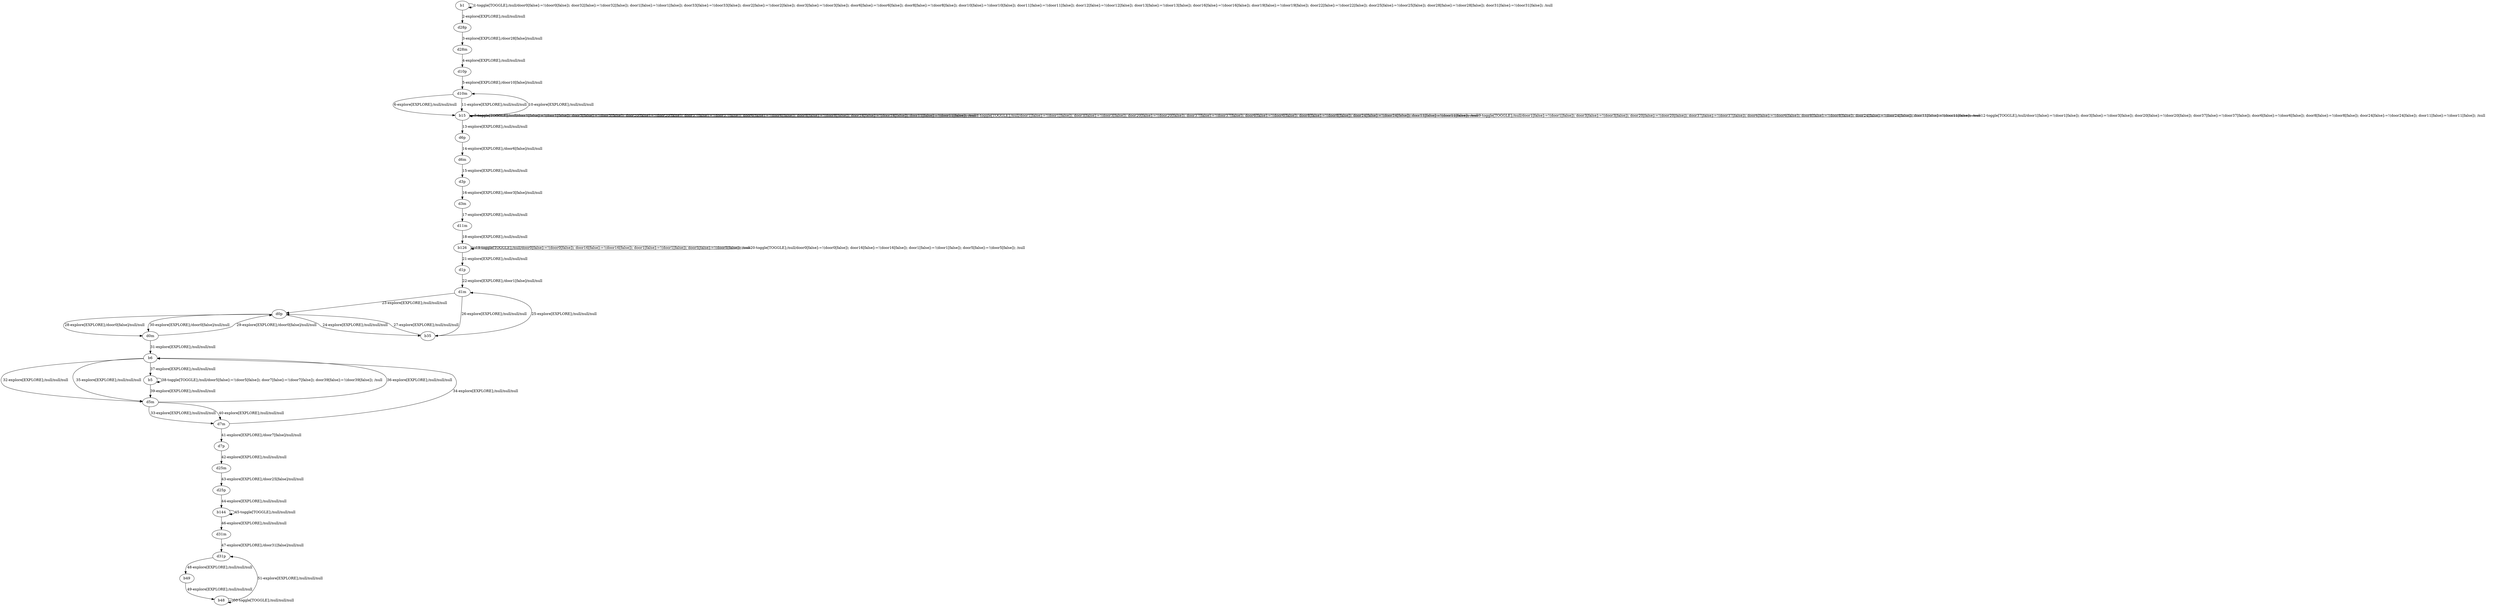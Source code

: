 # Total number of goals covered by this test: 2
# b48 --> d31p
# b48 --> b48

digraph g {
"b1" -> "b1" [label = "1-toggle[TOGGLE];/null/door0[false]:=!(door0[false]); door32[false]:=!(door32[false]); door1[false]:=!(door1[false]); door33[false]:=!(door33[false]); door2[false]:=!(door2[false]); door3[false]:=!(door3[false]); door6[false]:=!(door6[false]); door8[false]:=!(door8[false]); door10[false]:=!(door10[false]); door11[false]:=!(door11[false]); door12[false]:=!(door12[false]); door13[false]:=!(door13[false]); door16[false]:=!(door16[false]); door19[false]:=!(door19[false]); door22[false]:=!(door22[false]); door25[false]:=!(door25[false]); door28[false]:=!(door28[false]); door31[false]:=!(door31[false]); /null"];
"b1" -> "d28p" [label = "2-explore[EXPLORE];/null/null/null"];
"d28p" -> "d28m" [label = "3-explore[EXPLORE];/door28[false]/null/null"];
"d28m" -> "d10p" [label = "4-explore[EXPLORE];/null/null/null"];
"d10p" -> "d10m" [label = "5-explore[EXPLORE];/door10[false]/null/null"];
"d10m" -> "b15" [label = "6-explore[EXPLORE];/null/null/null"];
"b15" -> "b15" [label = "7-toggle[TOGGLE];/null/door1[false]:=!(door1[false]); door3[false]:=!(door3[false]); door20[false]:=!(door20[false]); door37[false]:=!(door37[false]); door6[false]:=!(door6[false]); door8[false]:=!(door8[false]); door24[false]:=!(door24[false]); door11[false]:=!(door11[false]); /null"];
"b15" -> "b15" [label = "8-toggle[TOGGLE];/null/door1[false]:=!(door1[false]); door3[false]:=!(door3[false]); door20[false]:=!(door20[false]); door37[false]:=!(door37[false]); door6[false]:=!(door6[false]); door8[false]:=!(door8[false]); door24[false]:=!(door24[false]); door11[false]:=!(door11[false]); /null"];
"b15" -> "b15" [label = "9-toggle[TOGGLE];/null/door1[false]:=!(door1[false]); door3[false]:=!(door3[false]); door20[false]:=!(door20[false]); door37[false]:=!(door37[false]); door6[false]:=!(door6[false]); door8[false]:=!(door8[false]); door24[false]:=!(door24[false]); door11[false]:=!(door11[false]); /null"];
"b15" -> "d10m" [label = "10-explore[EXPLORE];/null/null/null"];
"d10m" -> "b15" [label = "11-explore[EXPLORE];/null/null/null"];
"b15" -> "b15" [label = "12-toggle[TOGGLE];/null/door1[false]:=!(door1[false]); door3[false]:=!(door3[false]); door20[false]:=!(door20[false]); door37[false]:=!(door37[false]); door6[false]:=!(door6[false]); door8[false]:=!(door8[false]); door24[false]:=!(door24[false]); door11[false]:=!(door11[false]); /null"];
"b15" -> "d6p" [label = "13-explore[EXPLORE];/null/null/null"];
"d6p" -> "d6m" [label = "14-explore[EXPLORE];/door6[false]/null/null"];
"d6m" -> "d3p" [label = "15-explore[EXPLORE];/null/null/null"];
"d3p" -> "d3m" [label = "16-explore[EXPLORE];/door3[false]/null/null"];
"d3m" -> "d11m" [label = "17-explore[EXPLORE];/null/null/null"];
"d11m" -> "b126" [label = "18-explore[EXPLORE];/null/null/null"];
"b126" -> "b126" [label = "19-toggle[TOGGLE];/null/door0[false]:=!(door0[false]); door16[false]:=!(door16[false]); door1[false]:=!(door1[false]); door5[false]:=!(door5[false]); /null"];
"b126" -> "b126" [label = "20-toggle[TOGGLE];/null/door0[false]:=!(door0[false]); door16[false]:=!(door16[false]); door1[false]:=!(door1[false]); door5[false]:=!(door5[false]); /null"];
"b126" -> "d1p" [label = "21-explore[EXPLORE];/null/null/null"];
"d1p" -> "d1m" [label = "22-explore[EXPLORE];/door1[false]/null/null"];
"d1m" -> "d0p" [label = "23-explore[EXPLORE];/null/null/null"];
"d0p" -> "b35" [label = "24-explore[EXPLORE];/null/null/null"];
"b35" -> "d1m" [label = "25-explore[EXPLORE];/null/null/null"];
"d1m" -> "b35" [label = "26-explore[EXPLORE];/null/null/null"];
"b35" -> "d0p" [label = "27-explore[EXPLORE];/null/null/null"];
"d0p" -> "d0m" [label = "28-explore[EXPLORE];/door0[false]/null/null"];
"d0m" -> "d0p" [label = "29-explore[EXPLORE];/door0[false]/null/null"];
"d0p" -> "d0m" [label = "30-explore[EXPLORE];/door0[false]/null/null"];
"d0m" -> "b6" [label = "31-explore[EXPLORE];/null/null/null"];
"b6" -> "d5m" [label = "32-explore[EXPLORE];/null/null/null"];
"d5m" -> "d7m" [label = "33-explore[EXPLORE];/null/null/null"];
"d7m" -> "b6" [label = "34-explore[EXPLORE];/null/null/null"];
"b6" -> "d5m" [label = "35-explore[EXPLORE];/null/null/null"];
"d5m" -> "b6" [label = "36-explore[EXPLORE];/null/null/null"];
"b6" -> "b5" [label = "37-explore[EXPLORE];/null/null/null"];
"b5" -> "b5" [label = "38-toggle[TOGGLE];/null/door5[false]:=!(door5[false]); door7[false]:=!(door7[false]); door39[false]:=!(door39[false]); /null"];
"b5" -> "d5m" [label = "39-explore[EXPLORE];/null/null/null"];
"d5m" -> "d7m" [label = "40-explore[EXPLORE];/null/null/null"];
"d7m" -> "d7p" [label = "41-explore[EXPLORE];/door7[false]/null/null"];
"d7p" -> "d25m" [label = "42-explore[EXPLORE];/null/null/null"];
"d25m" -> "d25p" [label = "43-explore[EXPLORE];/door25[false]/null/null"];
"d25p" -> "b144" [label = "44-explore[EXPLORE];/null/null/null"];
"b144" -> "b144" [label = "45-toggle[TOGGLE];/null/null/null"];
"b144" -> "d31m" [label = "46-explore[EXPLORE];/null/null/null"];
"d31m" -> "d31p" [label = "47-explore[EXPLORE];/door31[false]/null/null"];
"d31p" -> "b49" [label = "48-explore[EXPLORE];/null/null/null"];
"b49" -> "b48" [label = "49-explore[EXPLORE];/null/null/null"];
"b48" -> "b48" [label = "50-toggle[TOGGLE];/null/null/null"];
"b48" -> "d31p" [label = "51-explore[EXPLORE];/null/null/null"];
}